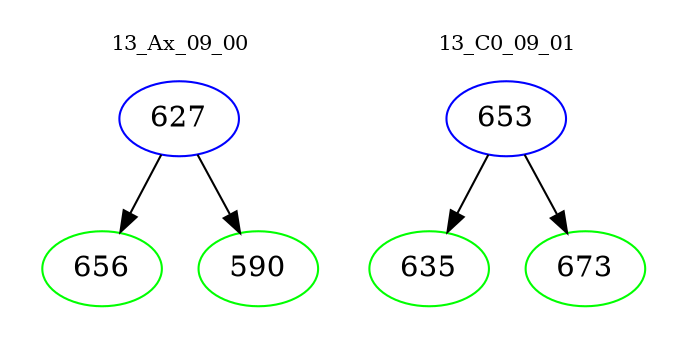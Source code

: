 digraph{
subgraph cluster_0 {
color = white
label = "13_Ax_09_00";
fontsize=10;
T0_627 [label="627", color="blue"]
T0_627 -> T0_656 [color="black"]
T0_656 [label="656", color="green"]
T0_627 -> T0_590 [color="black"]
T0_590 [label="590", color="green"]
}
subgraph cluster_1 {
color = white
label = "13_C0_09_01";
fontsize=10;
T1_653 [label="653", color="blue"]
T1_653 -> T1_635 [color="black"]
T1_635 [label="635", color="green"]
T1_653 -> T1_673 [color="black"]
T1_673 [label="673", color="green"]
}
}

